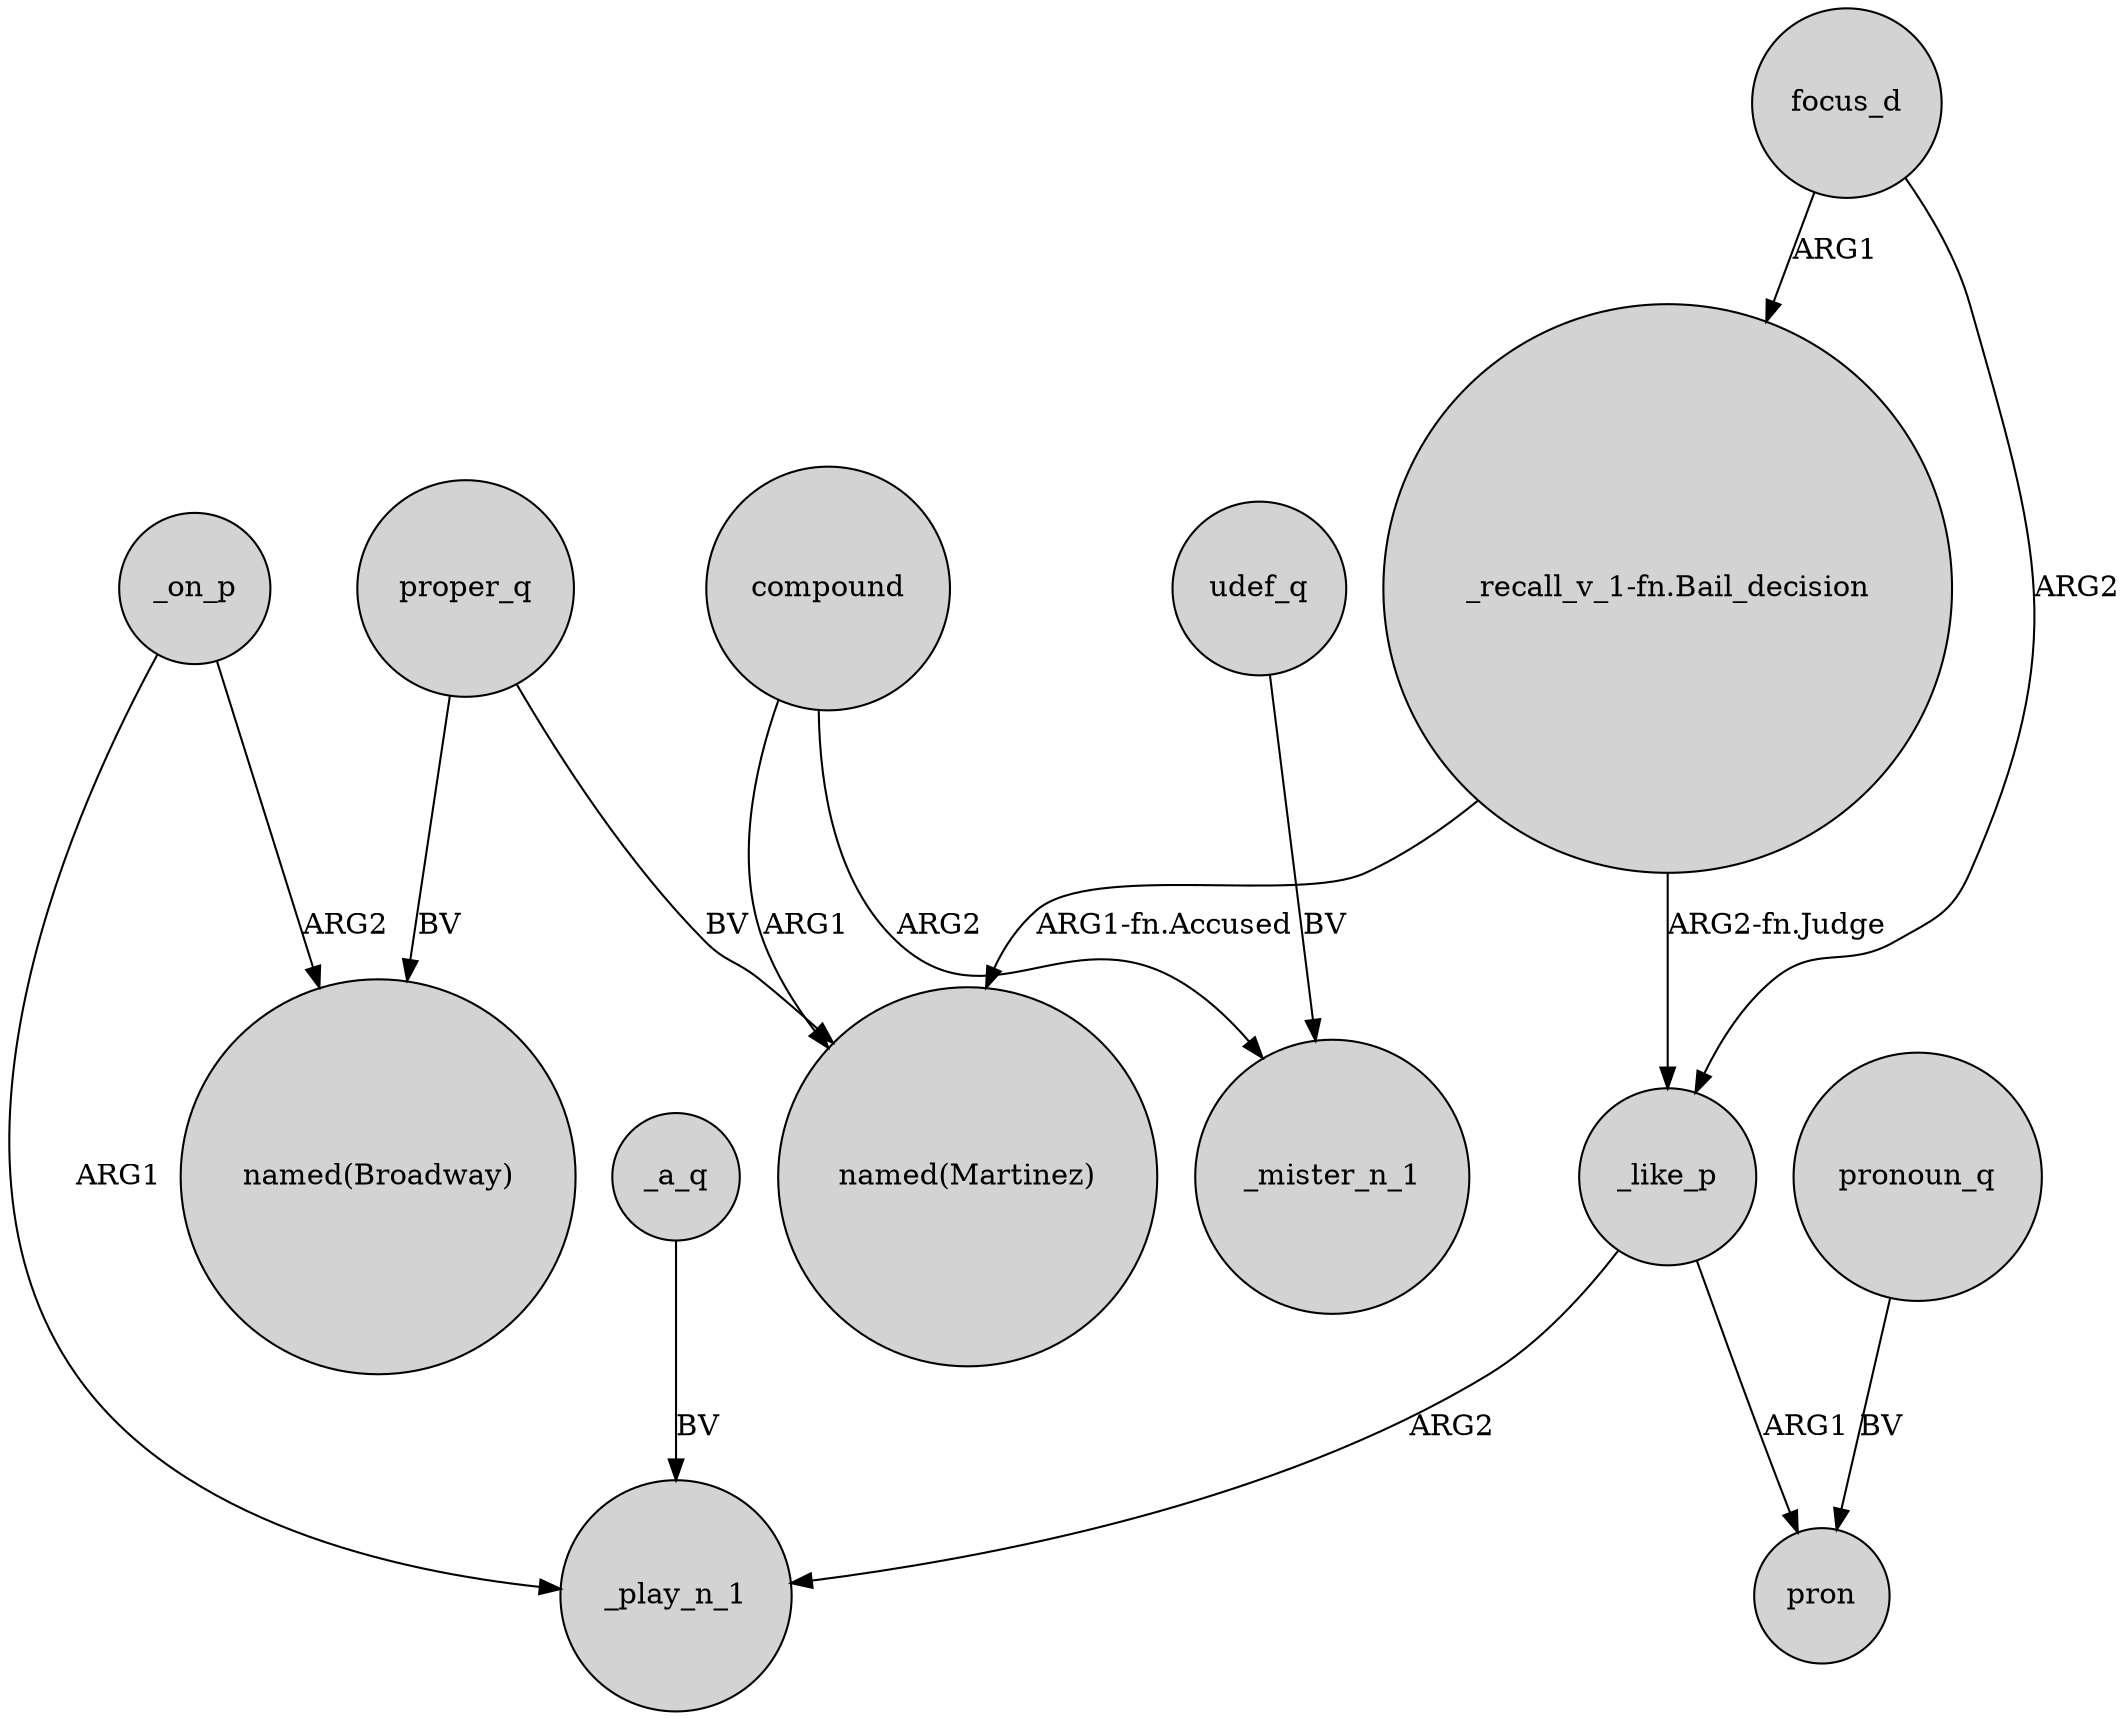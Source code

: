 digraph {
	node [shape=circle style=filled]
	focus_d -> _like_p [label=ARG2]
	_on_p -> _play_n_1 [label=ARG1]
	proper_q -> "named(Broadway)" [label=BV]
	"_recall_v_1-fn.Bail_decision" -> _like_p [label="ARG2-fn.Judge"]
	compound -> _mister_n_1 [label=ARG2]
	_like_p -> _play_n_1 [label=ARG2]
	udef_q -> _mister_n_1 [label=BV]
	_like_p -> pron [label=ARG1]
	_on_p -> "named(Broadway)" [label=ARG2]
	"_recall_v_1-fn.Bail_decision" -> "named(Martinez)" [label="ARG1-fn.Accused"]
	pronoun_q -> pron [label=BV]
	_a_q -> _play_n_1 [label=BV]
	proper_q -> "named(Martinez)" [label=BV]
	focus_d -> "_recall_v_1-fn.Bail_decision" [label=ARG1]
	compound -> "named(Martinez)" [label=ARG1]
}

